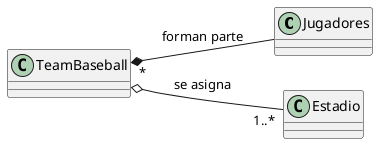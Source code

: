 @startuml
left to right direction
class Jugadores
class Estadio
class TeamBaseball

TeamBaseball "*" *-- Jugadores :forman parte
TeamBaseball o-- "1..*" Estadio : se asigna
@enduml

Un equipo de baseball está formado por jugadores y tienen asignado como homeclub un
estadio
